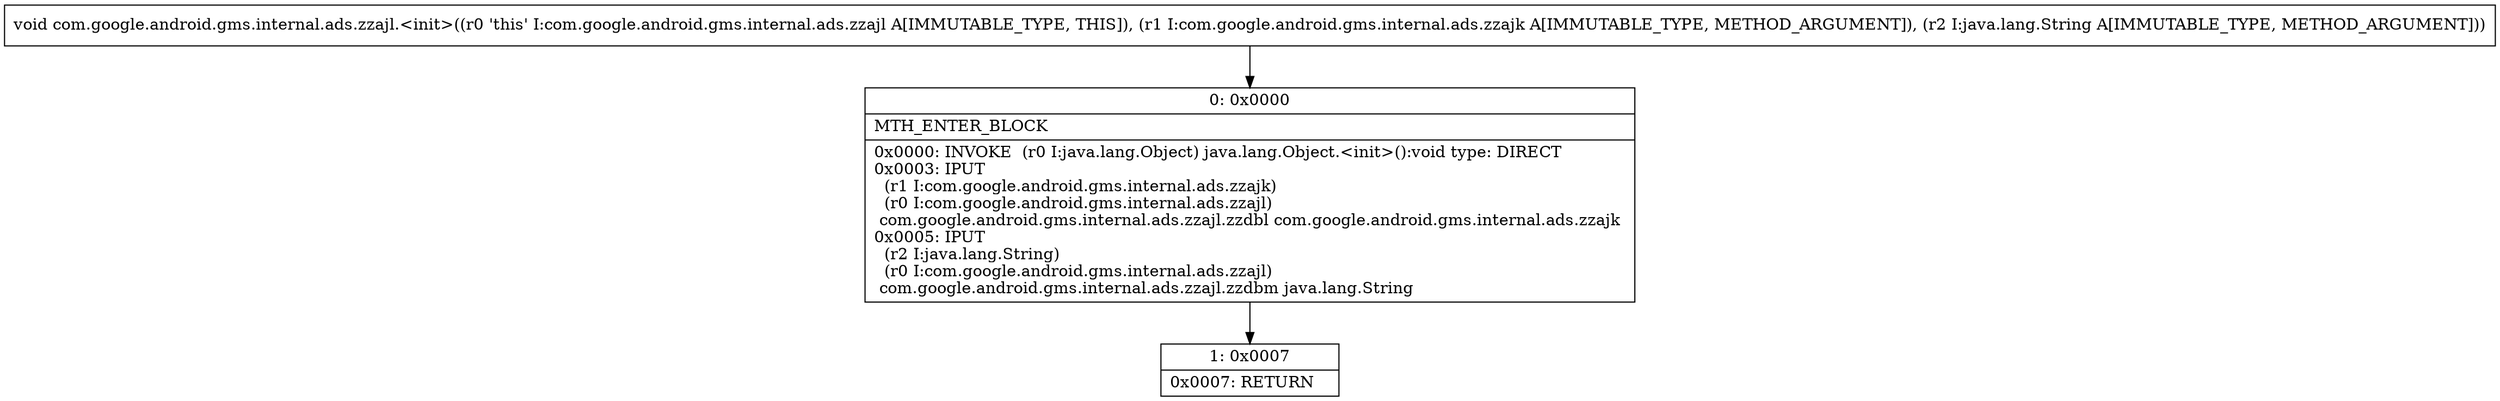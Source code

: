 digraph "CFG forcom.google.android.gms.internal.ads.zzajl.\<init\>(Lcom\/google\/android\/gms\/internal\/ads\/zzajk;Ljava\/lang\/String;)V" {
Node_0 [shape=record,label="{0\:\ 0x0000|MTH_ENTER_BLOCK\l|0x0000: INVOKE  (r0 I:java.lang.Object) java.lang.Object.\<init\>():void type: DIRECT \l0x0003: IPUT  \l  (r1 I:com.google.android.gms.internal.ads.zzajk)\l  (r0 I:com.google.android.gms.internal.ads.zzajl)\l com.google.android.gms.internal.ads.zzajl.zzdbl com.google.android.gms.internal.ads.zzajk \l0x0005: IPUT  \l  (r2 I:java.lang.String)\l  (r0 I:com.google.android.gms.internal.ads.zzajl)\l com.google.android.gms.internal.ads.zzajl.zzdbm java.lang.String \l}"];
Node_1 [shape=record,label="{1\:\ 0x0007|0x0007: RETURN   \l}"];
MethodNode[shape=record,label="{void com.google.android.gms.internal.ads.zzajl.\<init\>((r0 'this' I:com.google.android.gms.internal.ads.zzajl A[IMMUTABLE_TYPE, THIS]), (r1 I:com.google.android.gms.internal.ads.zzajk A[IMMUTABLE_TYPE, METHOD_ARGUMENT]), (r2 I:java.lang.String A[IMMUTABLE_TYPE, METHOD_ARGUMENT])) }"];
MethodNode -> Node_0;
Node_0 -> Node_1;
}

